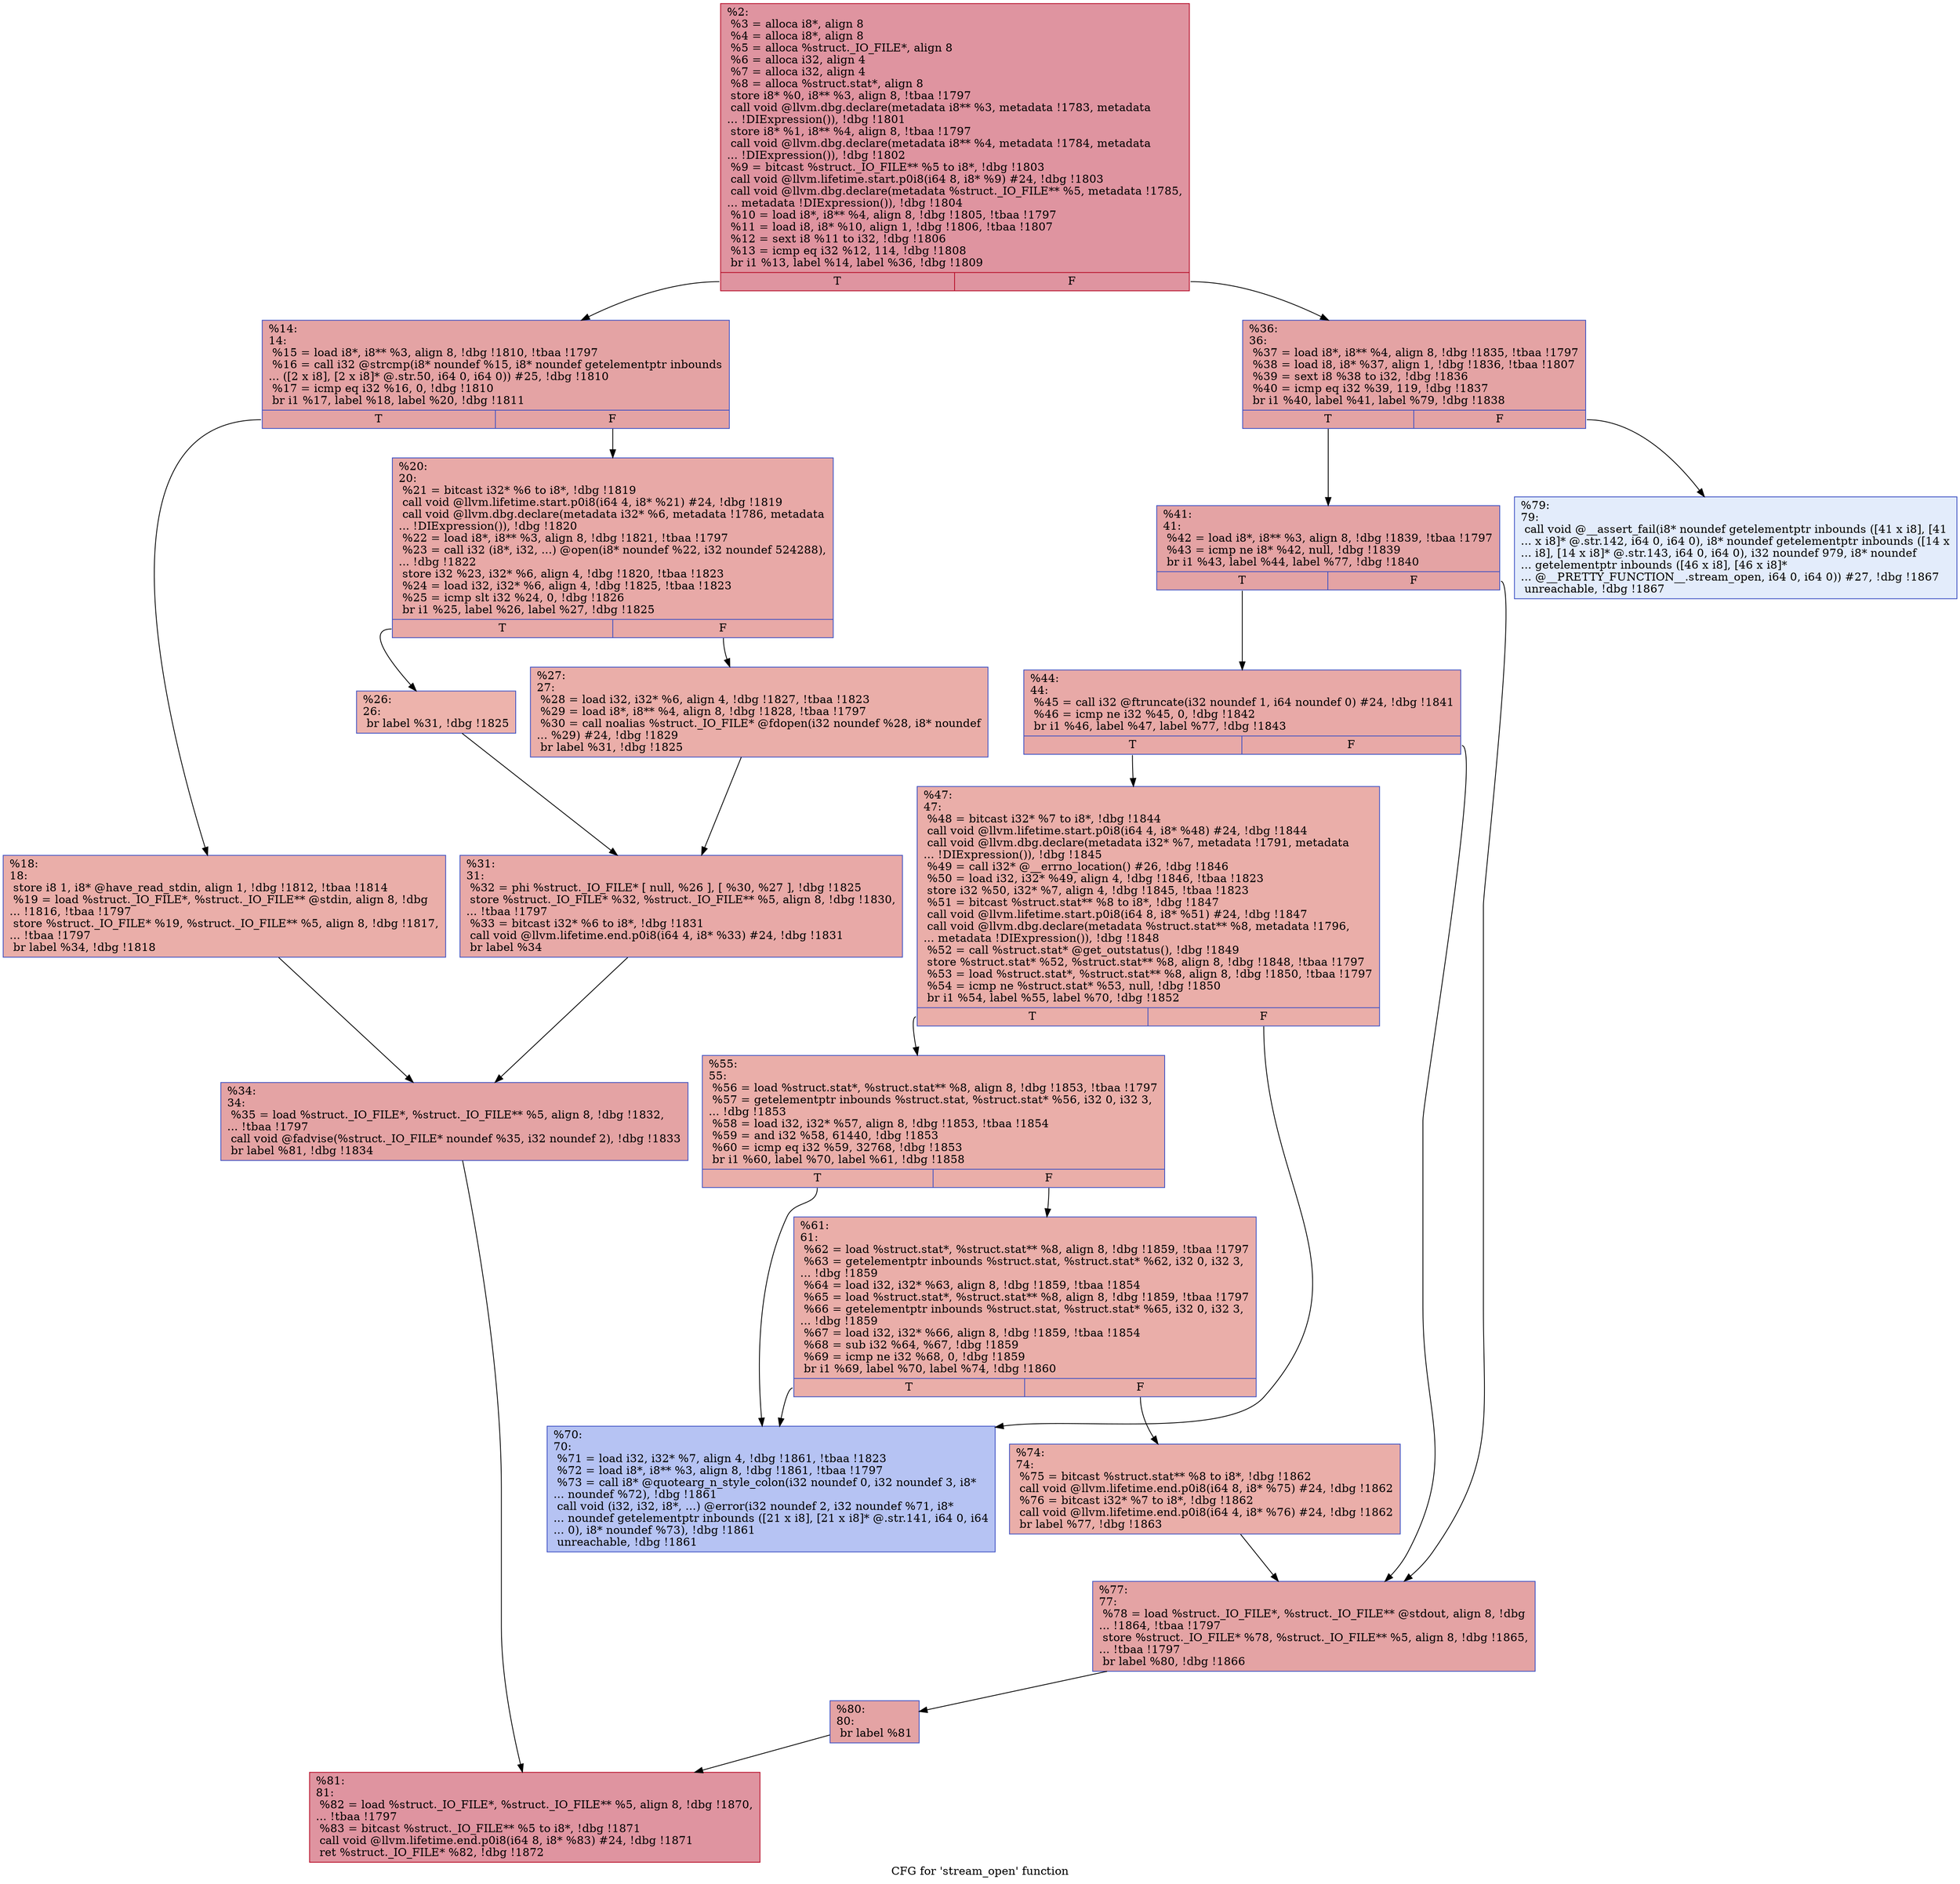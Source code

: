 digraph "CFG for 'stream_open' function" {
	label="CFG for 'stream_open' function";

	Node0x2522700 [shape=record,color="#b70d28ff", style=filled, fillcolor="#b70d2870",label="{%2:\l  %3 = alloca i8*, align 8\l  %4 = alloca i8*, align 8\l  %5 = alloca %struct._IO_FILE*, align 8\l  %6 = alloca i32, align 4\l  %7 = alloca i32, align 4\l  %8 = alloca %struct.stat*, align 8\l  store i8* %0, i8** %3, align 8, !tbaa !1797\l  call void @llvm.dbg.declare(metadata i8** %3, metadata !1783, metadata\l... !DIExpression()), !dbg !1801\l  store i8* %1, i8** %4, align 8, !tbaa !1797\l  call void @llvm.dbg.declare(metadata i8** %4, metadata !1784, metadata\l... !DIExpression()), !dbg !1802\l  %9 = bitcast %struct._IO_FILE** %5 to i8*, !dbg !1803\l  call void @llvm.lifetime.start.p0i8(i64 8, i8* %9) #24, !dbg !1803\l  call void @llvm.dbg.declare(metadata %struct._IO_FILE** %5, metadata !1785,\l... metadata !DIExpression()), !dbg !1804\l  %10 = load i8*, i8** %4, align 8, !dbg !1805, !tbaa !1797\l  %11 = load i8, i8* %10, align 1, !dbg !1806, !tbaa !1807\l  %12 = sext i8 %11 to i32, !dbg !1806\l  %13 = icmp eq i32 %12, 114, !dbg !1808\l  br i1 %13, label %14, label %36, !dbg !1809\l|{<s0>T|<s1>F}}"];
	Node0x2522700:s0 -> Node0x2522800;
	Node0x2522700:s1 -> Node0x2522a30;
	Node0x2522800 [shape=record,color="#3d50c3ff", style=filled, fillcolor="#c32e3170",label="{%14:\l14:                                               \l  %15 = load i8*, i8** %3, align 8, !dbg !1810, !tbaa !1797\l  %16 = call i32 @strcmp(i8* noundef %15, i8* noundef getelementptr inbounds\l... ([2 x i8], [2 x i8]* @.str.50, i64 0, i64 0)) #25, !dbg !1810\l  %17 = icmp eq i32 %16, 0, !dbg !1810\l  br i1 %17, label %18, label %20, !dbg !1811\l|{<s0>T|<s1>F}}"];
	Node0x2522800:s0 -> Node0x2522850;
	Node0x2522800:s1 -> Node0x25228a0;
	Node0x2522850 [shape=record,color="#3d50c3ff", style=filled, fillcolor="#d0473d70",label="{%18:\l18:                                               \l  store i8 1, i8* @have_read_stdin, align 1, !dbg !1812, !tbaa !1814\l  %19 = load %struct._IO_FILE*, %struct._IO_FILE** @stdin, align 8, !dbg\l... !1816, !tbaa !1797\l  store %struct._IO_FILE* %19, %struct._IO_FILE** %5, align 8, !dbg !1817,\l... !tbaa !1797\l  br label %34, !dbg !1818\l}"];
	Node0x2522850 -> Node0x25229e0;
	Node0x25228a0 [shape=record,color="#3d50c3ff", style=filled, fillcolor="#ca3b3770",label="{%20:\l20:                                               \l  %21 = bitcast i32* %6 to i8*, !dbg !1819\l  call void @llvm.lifetime.start.p0i8(i64 4, i8* %21) #24, !dbg !1819\l  call void @llvm.dbg.declare(metadata i32* %6, metadata !1786, metadata\l... !DIExpression()), !dbg !1820\l  %22 = load i8*, i8** %3, align 8, !dbg !1821, !tbaa !1797\l  %23 = call i32 (i8*, i32, ...) @open(i8* noundef %22, i32 noundef 524288),\l... !dbg !1822\l  store i32 %23, i32* %6, align 4, !dbg !1820, !tbaa !1823\l  %24 = load i32, i32* %6, align 4, !dbg !1825, !tbaa !1823\l  %25 = icmp slt i32 %24, 0, !dbg !1826\l  br i1 %25, label %26, label %27, !dbg !1825\l|{<s0>T|<s1>F}}"];
	Node0x25228a0:s0 -> Node0x25228f0;
	Node0x25228a0:s1 -> Node0x2522940;
	Node0x25228f0 [shape=record,color="#3d50c3ff", style=filled, fillcolor="#d6524470",label="{%26:\l26:                                               \l  br label %31, !dbg !1825\l}"];
	Node0x25228f0 -> Node0x2522990;
	Node0x2522940 [shape=record,color="#3d50c3ff", style=filled, fillcolor="#d0473d70",label="{%27:\l27:                                               \l  %28 = load i32, i32* %6, align 4, !dbg !1827, !tbaa !1823\l  %29 = load i8*, i8** %4, align 8, !dbg !1828, !tbaa !1797\l  %30 = call noalias %struct._IO_FILE* @fdopen(i32 noundef %28, i8* noundef\l... %29) #24, !dbg !1829\l  br label %31, !dbg !1825\l}"];
	Node0x2522940 -> Node0x2522990;
	Node0x2522990 [shape=record,color="#3d50c3ff", style=filled, fillcolor="#ca3b3770",label="{%31:\l31:                                               \l  %32 = phi %struct._IO_FILE* [ null, %26 ], [ %30, %27 ], !dbg !1825\l  store %struct._IO_FILE* %32, %struct._IO_FILE** %5, align 8, !dbg !1830,\l... !tbaa !1797\l  %33 = bitcast i32* %6 to i8*, !dbg !1831\l  call void @llvm.lifetime.end.p0i8(i64 4, i8* %33) #24, !dbg !1831\l  br label %34\l}"];
	Node0x2522990 -> Node0x25229e0;
	Node0x25229e0 [shape=record,color="#3d50c3ff", style=filled, fillcolor="#c32e3170",label="{%34:\l34:                                               \l  %35 = load %struct._IO_FILE*, %struct._IO_FILE** %5, align 8, !dbg !1832,\l... !tbaa !1797\l  call void @fadvise(%struct._IO_FILE* noundef %35, i32 noundef 2), !dbg !1833\l  br label %81, !dbg !1834\l}"];
	Node0x25229e0 -> Node0x2522da0;
	Node0x2522a30 [shape=record,color="#3d50c3ff", style=filled, fillcolor="#c32e3170",label="{%36:\l36:                                               \l  %37 = load i8*, i8** %4, align 8, !dbg !1835, !tbaa !1797\l  %38 = load i8, i8* %37, align 1, !dbg !1836, !tbaa !1807\l  %39 = sext i8 %38 to i32, !dbg !1836\l  %40 = icmp eq i32 %39, 119, !dbg !1837\l  br i1 %40, label %41, label %79, !dbg !1838\l|{<s0>T|<s1>F}}"];
	Node0x2522a30:s0 -> Node0x2522a80;
	Node0x2522a30:s1 -> Node0x2522d00;
	Node0x2522a80 [shape=record,color="#3d50c3ff", style=filled, fillcolor="#c32e3170",label="{%41:\l41:                                               \l  %42 = load i8*, i8** %3, align 8, !dbg !1839, !tbaa !1797\l  %43 = icmp ne i8* %42, null, !dbg !1839\l  br i1 %43, label %44, label %77, !dbg !1840\l|{<s0>T|<s1>F}}"];
	Node0x2522a80:s0 -> Node0x2522ad0;
	Node0x2522a80:s1 -> Node0x2522cb0;
	Node0x2522ad0 [shape=record,color="#3d50c3ff", style=filled, fillcolor="#ca3b3770",label="{%44:\l44:                                               \l  %45 = call i32 @ftruncate(i32 noundef 1, i64 noundef 0) #24, !dbg !1841\l  %46 = icmp ne i32 %45, 0, !dbg !1842\l  br i1 %46, label %47, label %77, !dbg !1843\l|{<s0>T|<s1>F}}"];
	Node0x2522ad0:s0 -> Node0x2522b20;
	Node0x2522ad0:s1 -> Node0x2522cb0;
	Node0x2522b20 [shape=record,color="#3d50c3ff", style=filled, fillcolor="#d0473d70",label="{%47:\l47:                                               \l  %48 = bitcast i32* %7 to i8*, !dbg !1844\l  call void @llvm.lifetime.start.p0i8(i64 4, i8* %48) #24, !dbg !1844\l  call void @llvm.dbg.declare(metadata i32* %7, metadata !1791, metadata\l... !DIExpression()), !dbg !1845\l  %49 = call i32* @__errno_location() #26, !dbg !1846\l  %50 = load i32, i32* %49, align 4, !dbg !1846, !tbaa !1823\l  store i32 %50, i32* %7, align 4, !dbg !1845, !tbaa !1823\l  %51 = bitcast %struct.stat** %8 to i8*, !dbg !1847\l  call void @llvm.lifetime.start.p0i8(i64 8, i8* %51) #24, !dbg !1847\l  call void @llvm.dbg.declare(metadata %struct.stat** %8, metadata !1796,\l... metadata !DIExpression()), !dbg !1848\l  %52 = call %struct.stat* @get_outstatus(), !dbg !1849\l  store %struct.stat* %52, %struct.stat** %8, align 8, !dbg !1848, !tbaa !1797\l  %53 = load %struct.stat*, %struct.stat** %8, align 8, !dbg !1850, !tbaa !1797\l  %54 = icmp ne %struct.stat* %53, null, !dbg !1850\l  br i1 %54, label %55, label %70, !dbg !1852\l|{<s0>T|<s1>F}}"];
	Node0x2522b20:s0 -> Node0x2522b70;
	Node0x2522b20:s1 -> Node0x2522c10;
	Node0x2522b70 [shape=record,color="#3d50c3ff", style=filled, fillcolor="#d0473d70",label="{%55:\l55:                                               \l  %56 = load %struct.stat*, %struct.stat** %8, align 8, !dbg !1853, !tbaa !1797\l  %57 = getelementptr inbounds %struct.stat, %struct.stat* %56, i32 0, i32 3,\l... !dbg !1853\l  %58 = load i32, i32* %57, align 8, !dbg !1853, !tbaa !1854\l  %59 = and i32 %58, 61440, !dbg !1853\l  %60 = icmp eq i32 %59, 32768, !dbg !1853\l  br i1 %60, label %70, label %61, !dbg !1858\l|{<s0>T|<s1>F}}"];
	Node0x2522b70:s0 -> Node0x2522c10;
	Node0x2522b70:s1 -> Node0x2522bc0;
	Node0x2522bc0 [shape=record,color="#3d50c3ff", style=filled, fillcolor="#d0473d70",label="{%61:\l61:                                               \l  %62 = load %struct.stat*, %struct.stat** %8, align 8, !dbg !1859, !tbaa !1797\l  %63 = getelementptr inbounds %struct.stat, %struct.stat* %62, i32 0, i32 3,\l... !dbg !1859\l  %64 = load i32, i32* %63, align 8, !dbg !1859, !tbaa !1854\l  %65 = load %struct.stat*, %struct.stat** %8, align 8, !dbg !1859, !tbaa !1797\l  %66 = getelementptr inbounds %struct.stat, %struct.stat* %65, i32 0, i32 3,\l... !dbg !1859\l  %67 = load i32, i32* %66, align 8, !dbg !1859, !tbaa !1854\l  %68 = sub i32 %64, %67, !dbg !1859\l  %69 = icmp ne i32 %68, 0, !dbg !1859\l  br i1 %69, label %70, label %74, !dbg !1860\l|{<s0>T|<s1>F}}"];
	Node0x2522bc0:s0 -> Node0x2522c10;
	Node0x2522bc0:s1 -> Node0x2522c60;
	Node0x2522c10 [shape=record,color="#3d50c3ff", style=filled, fillcolor="#5977e370",label="{%70:\l70:                                               \l  %71 = load i32, i32* %7, align 4, !dbg !1861, !tbaa !1823\l  %72 = load i8*, i8** %3, align 8, !dbg !1861, !tbaa !1797\l  %73 = call i8* @quotearg_n_style_colon(i32 noundef 0, i32 noundef 3, i8*\l... noundef %72), !dbg !1861\l  call void (i32, i32, i8*, ...) @error(i32 noundef 2, i32 noundef %71, i8*\l... noundef getelementptr inbounds ([21 x i8], [21 x i8]* @.str.141, i64 0, i64\l... 0), i8* noundef %73), !dbg !1861\l  unreachable, !dbg !1861\l}"];
	Node0x2522c60 [shape=record,color="#3d50c3ff", style=filled, fillcolor="#d0473d70",label="{%74:\l74:                                               \l  %75 = bitcast %struct.stat** %8 to i8*, !dbg !1862\l  call void @llvm.lifetime.end.p0i8(i64 8, i8* %75) #24, !dbg !1862\l  %76 = bitcast i32* %7 to i8*, !dbg !1862\l  call void @llvm.lifetime.end.p0i8(i64 4, i8* %76) #24, !dbg !1862\l  br label %77, !dbg !1863\l}"];
	Node0x2522c60 -> Node0x2522cb0;
	Node0x2522cb0 [shape=record,color="#3d50c3ff", style=filled, fillcolor="#c32e3170",label="{%77:\l77:                                               \l  %78 = load %struct._IO_FILE*, %struct._IO_FILE** @stdout, align 8, !dbg\l... !1864, !tbaa !1797\l  store %struct._IO_FILE* %78, %struct._IO_FILE** %5, align 8, !dbg !1865,\l... !tbaa !1797\l  br label %80, !dbg !1866\l}"];
	Node0x2522cb0 -> Node0x2522d50;
	Node0x2522d00 [shape=record,color="#3d50c3ff", style=filled, fillcolor="#bfd3f670",label="{%79:\l79:                                               \l  call void @__assert_fail(i8* noundef getelementptr inbounds ([41 x i8], [41\l... x i8]* @.str.142, i64 0, i64 0), i8* noundef getelementptr inbounds ([14 x\l... i8], [14 x i8]* @.str.143, i64 0, i64 0), i32 noundef 979, i8* noundef\l... getelementptr inbounds ([46 x i8], [46 x i8]*\l... @__PRETTY_FUNCTION__.stream_open, i64 0, i64 0)) #27, !dbg !1867\l  unreachable, !dbg !1867\l}"];
	Node0x2522d50 [shape=record,color="#3d50c3ff", style=filled, fillcolor="#c32e3170",label="{%80:\l80:                                               \l  br label %81\l}"];
	Node0x2522d50 -> Node0x2522da0;
	Node0x2522da0 [shape=record,color="#b70d28ff", style=filled, fillcolor="#b70d2870",label="{%81:\l81:                                               \l  %82 = load %struct._IO_FILE*, %struct._IO_FILE** %5, align 8, !dbg !1870,\l... !tbaa !1797\l  %83 = bitcast %struct._IO_FILE** %5 to i8*, !dbg !1871\l  call void @llvm.lifetime.end.p0i8(i64 8, i8* %83) #24, !dbg !1871\l  ret %struct._IO_FILE* %82, !dbg !1872\l}"];
}
